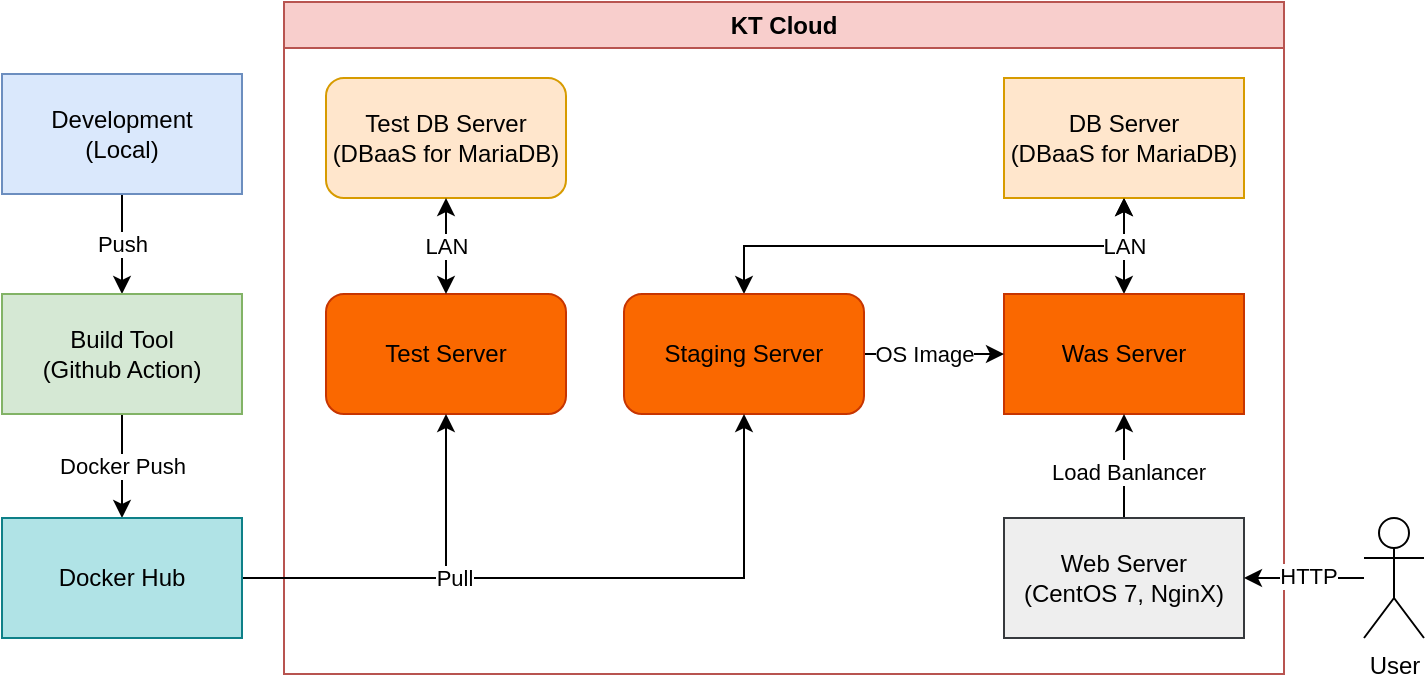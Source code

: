 <mxfile version="21.6.8" type="device">
  <diagram name="페이지-1" id="nSJE5dr3Jz2-BUb3ol3k">
    <mxGraphModel dx="1036" dy="614" grid="1" gridSize="10" guides="1" tooltips="1" connect="1" arrows="1" fold="1" page="1" pageScale="1" pageWidth="1169" pageHeight="827" background="#ffffff" math="0" shadow="0">
      <root>
        <mxCell id="0" />
        <mxCell id="1" parent="0" />
        <mxCell id="qW6j6OMPyJmcw__A0nl--1" value="KT Cloud" style="swimlane;whiteSpace=wrap;html=1;fillColor=#f8cecc;strokeColor=#b85450;" parent="1" vertex="1">
          <mxGeometry x="460" y="34" width="500" height="336" as="geometry">
            <mxRectangle x="590" y="170" width="90" height="30" as="alternateBounds" />
          </mxGeometry>
        </mxCell>
        <mxCell id="6vJYyNS-QcvokfH6nar1-7" style="edgeStyle=orthogonalEdgeStyle;rounded=0;orthogonalLoop=1;jettySize=auto;html=1;exitX=0.5;exitY=1;exitDx=0;exitDy=0;entryX=0.5;entryY=0;entryDx=0;entryDy=0;startArrow=classic;startFill=1;" edge="1" parent="qW6j6OMPyJmcw__A0nl--1" source="qW6j6OMPyJmcw__A0nl--3" target="6vJYyNS-QcvokfH6nar1-5">
          <mxGeometry relative="1" as="geometry" />
        </mxCell>
        <mxCell id="qW6j6OMPyJmcw__A0nl--3" value="DB Server&lt;br&gt;(DBaaS for MariaDB)" style="rounded=0;whiteSpace=wrap;html=1;fillColor=#ffe6cc;strokeColor=#d79b00;" parent="qW6j6OMPyJmcw__A0nl--1" vertex="1">
          <mxGeometry x="360" y="38" width="120" height="60" as="geometry" />
        </mxCell>
        <mxCell id="qW6j6OMPyJmcw__A0nl--8" value="LAN" style="edgeStyle=orthogonalEdgeStyle;rounded=0;orthogonalLoop=1;jettySize=auto;html=1;entryX=0.5;entryY=1;entryDx=0;entryDy=0;startArrow=classic;startFill=1;" parent="qW6j6OMPyJmcw__A0nl--1" source="qW6j6OMPyJmcw__A0nl--7" target="qW6j6OMPyJmcw__A0nl--3" edge="1">
          <mxGeometry relative="1" as="geometry" />
        </mxCell>
        <mxCell id="qW6j6OMPyJmcw__A0nl--7" value="Was Server" style="rounded=0;whiteSpace=wrap;html=1;fillColor=#fa6800;strokeColor=#C73500;fontColor=#000000;" parent="qW6j6OMPyJmcw__A0nl--1" vertex="1">
          <mxGeometry x="360" y="146" width="120" height="60" as="geometry" />
        </mxCell>
        <mxCell id="aL52aqGwz-X5o8PIW7mi-3" value="" style="edgeStyle=orthogonalEdgeStyle;rounded=0;orthogonalLoop=1;jettySize=auto;html=1;" parent="qW6j6OMPyJmcw__A0nl--1" source="aL52aqGwz-X5o8PIW7mi-1" target="qW6j6OMPyJmcw__A0nl--7" edge="1">
          <mxGeometry relative="1" as="geometry" />
        </mxCell>
        <mxCell id="aL52aqGwz-X5o8PIW7mi-4" value="Load Banlancer" style="edgeLabel;html=1;align=center;verticalAlign=middle;resizable=0;points=[];" parent="aL52aqGwz-X5o8PIW7mi-3" vertex="1" connectable="0">
          <mxGeometry x="-0.104" y="-2" relative="1" as="geometry">
            <mxPoint as="offset" />
          </mxGeometry>
        </mxCell>
        <mxCell id="aL52aqGwz-X5o8PIW7mi-1" value="Web Server&lt;br&gt;(CentOS 7, NginX)" style="rounded=0;whiteSpace=wrap;html=1;fillColor=#eeeeee;strokeColor=#36393d;" parent="qW6j6OMPyJmcw__A0nl--1" vertex="1">
          <mxGeometry x="360" y="258" width="120" height="60" as="geometry" />
        </mxCell>
        <mxCell id="aL52aqGwz-X5o8PIW7mi-5" value="Test Server" style="rounded=1;whiteSpace=wrap;html=1;fillColor=#fa6800;strokeColor=#C73500;fontColor=#000000;" parent="qW6j6OMPyJmcw__A0nl--1" vertex="1">
          <mxGeometry x="21" y="146" width="120" height="60" as="geometry" />
        </mxCell>
        <mxCell id="aL52aqGwz-X5o8PIW7mi-8" value="Test DB Server&lt;br&gt;(DBaaS for MariaDB)" style="rounded=1;whiteSpace=wrap;html=1;fillColor=#ffe6cc;strokeColor=#d79b00;" parent="qW6j6OMPyJmcw__A0nl--1" vertex="1">
          <mxGeometry x="21" y="38" width="120" height="60" as="geometry" />
        </mxCell>
        <mxCell id="aL52aqGwz-X5o8PIW7mi-11" value="LAN" style="edgeStyle=orthogonalEdgeStyle;rounded=0;orthogonalLoop=1;jettySize=auto;html=1;entryX=0.5;entryY=1;entryDx=0;entryDy=0;startArrow=classic;startFill=1;exitX=0.5;exitY=0;exitDx=0;exitDy=0;" parent="qW6j6OMPyJmcw__A0nl--1" source="aL52aqGwz-X5o8PIW7mi-5" target="aL52aqGwz-X5o8PIW7mi-8" edge="1">
          <mxGeometry relative="1" as="geometry">
            <mxPoint x="281" y="162" as="sourcePoint" />
            <mxPoint x="281" y="108" as="targetPoint" />
          </mxGeometry>
        </mxCell>
        <mxCell id="6vJYyNS-QcvokfH6nar1-14" value="OS Image" style="edgeStyle=orthogonalEdgeStyle;rounded=0;orthogonalLoop=1;jettySize=auto;html=1;exitX=1;exitY=0.5;exitDx=0;exitDy=0;entryX=0;entryY=0.5;entryDx=0;entryDy=0;" edge="1" parent="qW6j6OMPyJmcw__A0nl--1" source="6vJYyNS-QcvokfH6nar1-5" target="qW6j6OMPyJmcw__A0nl--7">
          <mxGeometry x="-0.143" relative="1" as="geometry">
            <Array as="points">
              <mxPoint x="320" y="176" />
              <mxPoint x="320" y="176" />
            </Array>
            <mxPoint as="offset" />
          </mxGeometry>
        </mxCell>
        <mxCell id="6vJYyNS-QcvokfH6nar1-5" value="Staging Server" style="rounded=1;whiteSpace=wrap;html=1;fillColor=#fa6800;strokeColor=#C73500;fontColor=#000000;" vertex="1" parent="qW6j6OMPyJmcw__A0nl--1">
          <mxGeometry x="170" y="146" width="120" height="60" as="geometry" />
        </mxCell>
        <mxCell id="csXgeGX4mDaDeYBvriKt-2" value="Push" style="edgeStyle=orthogonalEdgeStyle;rounded=0;orthogonalLoop=1;jettySize=auto;html=1;entryX=0.5;entryY=0;entryDx=0;entryDy=0;" parent="1" source="qW6j6OMPyJmcw__A0nl--9" target="csXgeGX4mDaDeYBvriKt-1" edge="1">
          <mxGeometry relative="1" as="geometry" />
        </mxCell>
        <mxCell id="qW6j6OMPyJmcw__A0nl--9" value="Development&lt;br&gt;(Local)" style="rounded=0;whiteSpace=wrap;html=1;fillColor=#dae8fc;strokeColor=#6c8ebf;" parent="1" vertex="1">
          <mxGeometry x="319" y="70" width="120" height="60" as="geometry" />
        </mxCell>
        <mxCell id="6vJYyNS-QcvokfH6nar1-11" value="Docker Push" style="edgeStyle=orthogonalEdgeStyle;rounded=0;orthogonalLoop=1;jettySize=auto;html=1;entryX=0.5;entryY=0;entryDx=0;entryDy=0;" edge="1" parent="1" source="csXgeGX4mDaDeYBvriKt-1" target="6vJYyNS-QcvokfH6nar1-8">
          <mxGeometry relative="1" as="geometry">
            <mxPoint as="offset" />
          </mxGeometry>
        </mxCell>
        <mxCell id="csXgeGX4mDaDeYBvriKt-1" value="Build Tool&lt;br&gt;(Github Action)" style="rounded=0;whiteSpace=wrap;html=1;fillColor=#d5e8d4;strokeColor=#82b366;" parent="1" vertex="1">
          <mxGeometry x="319" y="180" width="120" height="60" as="geometry" />
        </mxCell>
        <mxCell id="aL52aqGwz-X5o8PIW7mi-13" value="" style="edgeStyle=orthogonalEdgeStyle;rounded=0;orthogonalLoop=1;jettySize=auto;html=1;" parent="1" source="aL52aqGwz-X5o8PIW7mi-12" target="aL52aqGwz-X5o8PIW7mi-1" edge="1">
          <mxGeometry relative="1" as="geometry" />
        </mxCell>
        <mxCell id="aL52aqGwz-X5o8PIW7mi-15" value="HTTP" style="edgeLabel;html=1;align=center;verticalAlign=middle;resizable=0;points=[];" parent="aL52aqGwz-X5o8PIW7mi-13" vertex="1" connectable="0">
          <mxGeometry x="-0.061" y="-1" relative="1" as="geometry">
            <mxPoint as="offset" />
          </mxGeometry>
        </mxCell>
        <mxCell id="aL52aqGwz-X5o8PIW7mi-12" value="User" style="shape=umlActor;verticalLabelPosition=bottom;verticalAlign=top;html=1;outlineConnect=0;" parent="1" vertex="1">
          <mxGeometry x="1000" y="292" width="30" height="60" as="geometry" />
        </mxCell>
        <mxCell id="6vJYyNS-QcvokfH6nar1-9" style="edgeStyle=orthogonalEdgeStyle;rounded=0;orthogonalLoop=1;jettySize=auto;html=1;entryX=0.5;entryY=1;entryDx=0;entryDy=0;" edge="1" parent="1" source="6vJYyNS-QcvokfH6nar1-8" target="aL52aqGwz-X5o8PIW7mi-5">
          <mxGeometry relative="1" as="geometry" />
        </mxCell>
        <mxCell id="6vJYyNS-QcvokfH6nar1-10" value="" style="edgeStyle=orthogonalEdgeStyle;rounded=0;orthogonalLoop=1;jettySize=auto;html=1;exitX=1;exitY=0.5;exitDx=0;exitDy=0;entryX=0.5;entryY=1;entryDx=0;entryDy=0;" edge="1" parent="1" source="6vJYyNS-QcvokfH6nar1-8" target="6vJYyNS-QcvokfH6nar1-5">
          <mxGeometry x="-0.315" y="2" relative="1" as="geometry">
            <mxPoint as="offset" />
          </mxGeometry>
        </mxCell>
        <mxCell id="6vJYyNS-QcvokfH6nar1-12" value="Pull" style="edgeLabel;html=1;align=center;verticalAlign=middle;resizable=0;points=[];" vertex="1" connectable="0" parent="6vJYyNS-QcvokfH6nar1-10">
          <mxGeometry x="-0.063" relative="1" as="geometry">
            <mxPoint x="-50" as="offset" />
          </mxGeometry>
        </mxCell>
        <mxCell id="6vJYyNS-QcvokfH6nar1-8" value="Docker Hub" style="rounded=0;whiteSpace=wrap;html=1;fillColor=#b0e3e6;strokeColor=#0e8088;" vertex="1" parent="1">
          <mxGeometry x="319" y="292" width="120" height="60" as="geometry" />
        </mxCell>
      </root>
    </mxGraphModel>
  </diagram>
</mxfile>
